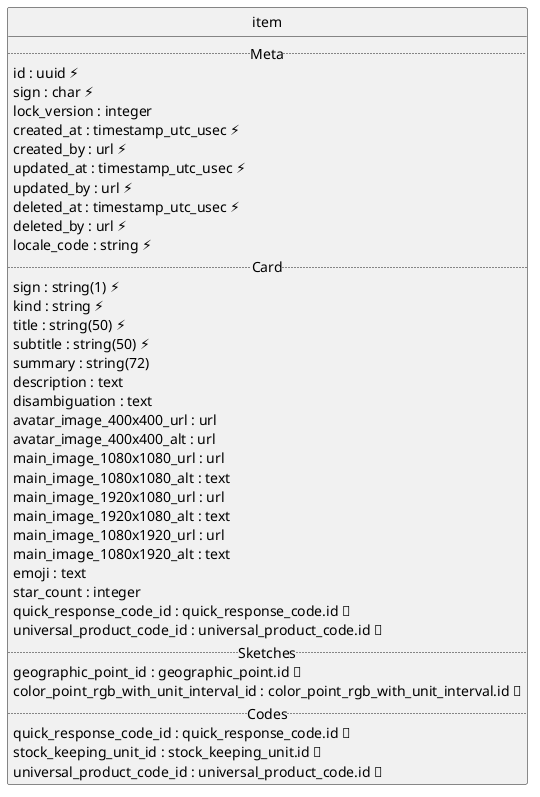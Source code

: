 @startuml uml
skinparam monochrome true
skinparam linetype ortho
hide circle

entity item {
  .. Meta ..
  id : uuid ⚡
  sign : char ⚡
  lock_version : integer
  created_at : timestamp_utc_usec ⚡
  created_by : url ⚡
  updated_at : timestamp_utc_usec ⚡
  updated_by : url ⚡
  deleted_at : timestamp_utc_usec ⚡
  deleted_by : url ⚡
  locale_code : string ⚡
  .. Card ..
  sign : string(1) ⚡
  kind : string ⚡
  title : string(50) ⚡
  subtitle : string(50) ⚡
  summary : string(72)
  description : text
  disambiguation : text
  avatar_image_400x400_url : url
  avatar_image_400x400_alt : url
  main_image_1080x1080_url : url
  main_image_1080x1080_alt : text
  main_image_1920x1080_url : url
  main_image_1920x1080_alt : text
  main_image_1080x1920_url : url
  main_image_1080x1920_alt : text
  emoji : text
  star_count : integer
  quick_response_code_id : quick_response_code.id 🔑
  universal_product_code_id : universal_product_code.id 🔑
  .. Sketches ..
  geographic_point_id : geographic_point.id 🔑
  color_point_rgb_with_unit_interval_id : color_point_rgb_with_unit_interval.id 🔑
  .. Codes ..
  quick_response_code_id : quick_response_code.id 🔑
  stock_keeping_unit_id : stock_keeping_unit.id 🔑
  universal_product_code_id : universal_product_code.id 🔑
}

@enduml
